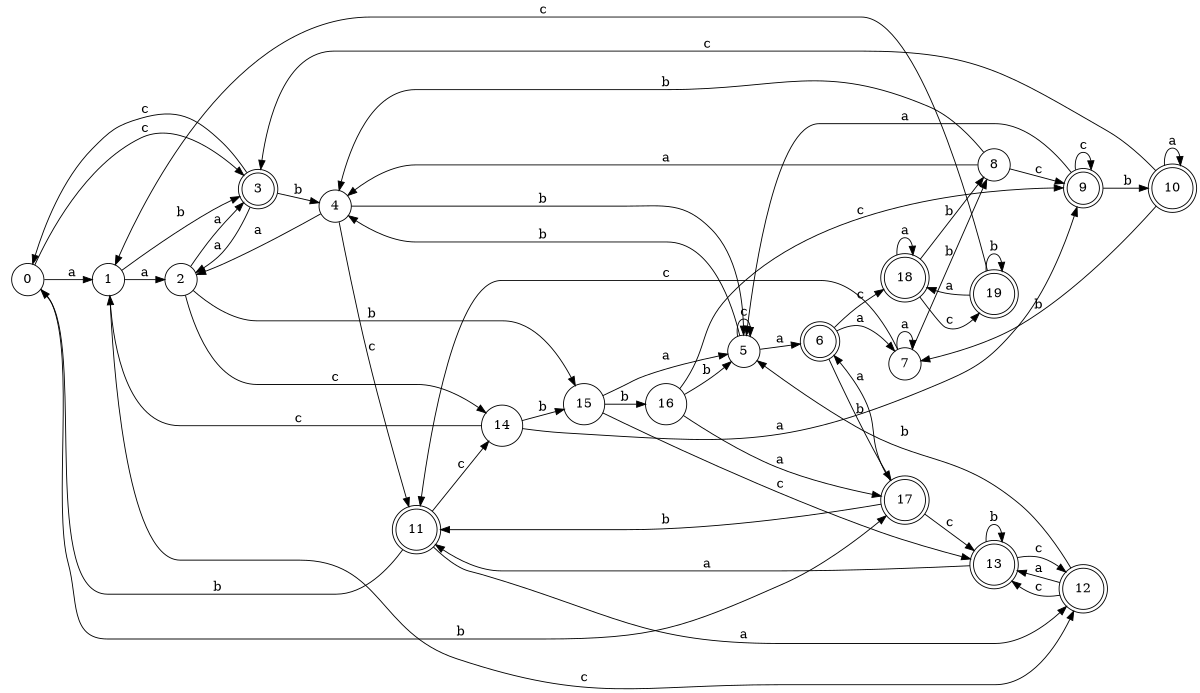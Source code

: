 digraph n16_9 {
__start0 [label="" shape="none"];

rankdir=LR;
size="8,5";

s0 [style="filled", color="black", fillcolor="white" shape="circle", label="0"];
s1 [style="filled", color="black", fillcolor="white" shape="circle", label="1"];
s2 [style="filled", color="black", fillcolor="white" shape="circle", label="2"];
s3 [style="rounded,filled", color="black", fillcolor="white" shape="doublecircle", label="3"];
s4 [style="filled", color="black", fillcolor="white" shape="circle", label="4"];
s5 [style="filled", color="black", fillcolor="white" shape="circle", label="5"];
s6 [style="rounded,filled", color="black", fillcolor="white" shape="doublecircle", label="6"];
s7 [style="filled", color="black", fillcolor="white" shape="circle", label="7"];
s8 [style="filled", color="black", fillcolor="white" shape="circle", label="8"];
s9 [style="rounded,filled", color="black", fillcolor="white" shape="doublecircle", label="9"];
s10 [style="rounded,filled", color="black", fillcolor="white" shape="doublecircle", label="10"];
s11 [style="rounded,filled", color="black", fillcolor="white" shape="doublecircle", label="11"];
s12 [style="rounded,filled", color="black", fillcolor="white" shape="doublecircle", label="12"];
s13 [style="rounded,filled", color="black", fillcolor="white" shape="doublecircle", label="13"];
s14 [style="filled", color="black", fillcolor="white" shape="circle", label="14"];
s15 [style="filled", color="black", fillcolor="white" shape="circle", label="15"];
s16 [style="filled", color="black", fillcolor="white" shape="circle", label="16"];
s17 [style="rounded,filled", color="black", fillcolor="white" shape="doublecircle", label="17"];
s18 [style="rounded,filled", color="black", fillcolor="white" shape="doublecircle", label="18"];
s19 [style="rounded,filled", color="black", fillcolor="white" shape="doublecircle", label="19"];
s0 -> s1 [label="a"];
s0 -> s17 [label="b"];
s0 -> s3 [label="c"];
s1 -> s2 [label="a"];
s1 -> s3 [label="b"];
s1 -> s12 [label="c"];
s2 -> s3 [label="a"];
s2 -> s15 [label="b"];
s2 -> s14 [label="c"];
s3 -> s2 [label="a"];
s3 -> s4 [label="b"];
s3 -> s0 [label="c"];
s4 -> s2 [label="a"];
s4 -> s5 [label="b"];
s4 -> s11 [label="c"];
s5 -> s6 [label="a"];
s5 -> s4 [label="b"];
s5 -> s5 [label="c"];
s6 -> s7 [label="a"];
s6 -> s17 [label="b"];
s6 -> s18 [label="c"];
s7 -> s7 [label="a"];
s7 -> s8 [label="b"];
s7 -> s11 [label="c"];
s8 -> s4 [label="a"];
s8 -> s4 [label="b"];
s8 -> s9 [label="c"];
s9 -> s5 [label="a"];
s9 -> s10 [label="b"];
s9 -> s9 [label="c"];
s10 -> s10 [label="a"];
s10 -> s7 [label="b"];
s10 -> s3 [label="c"];
s11 -> s12 [label="a"];
s11 -> s0 [label="b"];
s11 -> s14 [label="c"];
s12 -> s13 [label="a"];
s12 -> s5 [label="b"];
s12 -> s13 [label="c"];
s13 -> s11 [label="a"];
s13 -> s13 [label="b"];
s13 -> s12 [label="c"];
s14 -> s9 [label="a"];
s14 -> s15 [label="b"];
s14 -> s1 [label="c"];
s15 -> s5 [label="a"];
s15 -> s16 [label="b"];
s15 -> s13 [label="c"];
s16 -> s17 [label="a"];
s16 -> s5 [label="b"];
s16 -> s9 [label="c"];
s17 -> s6 [label="a"];
s17 -> s11 [label="b"];
s17 -> s13 [label="c"];
s18 -> s18 [label="a"];
s18 -> s8 [label="b"];
s18 -> s19 [label="c"];
s19 -> s18 [label="a"];
s19 -> s19 [label="b"];
s19 -> s1 [label="c"];

}